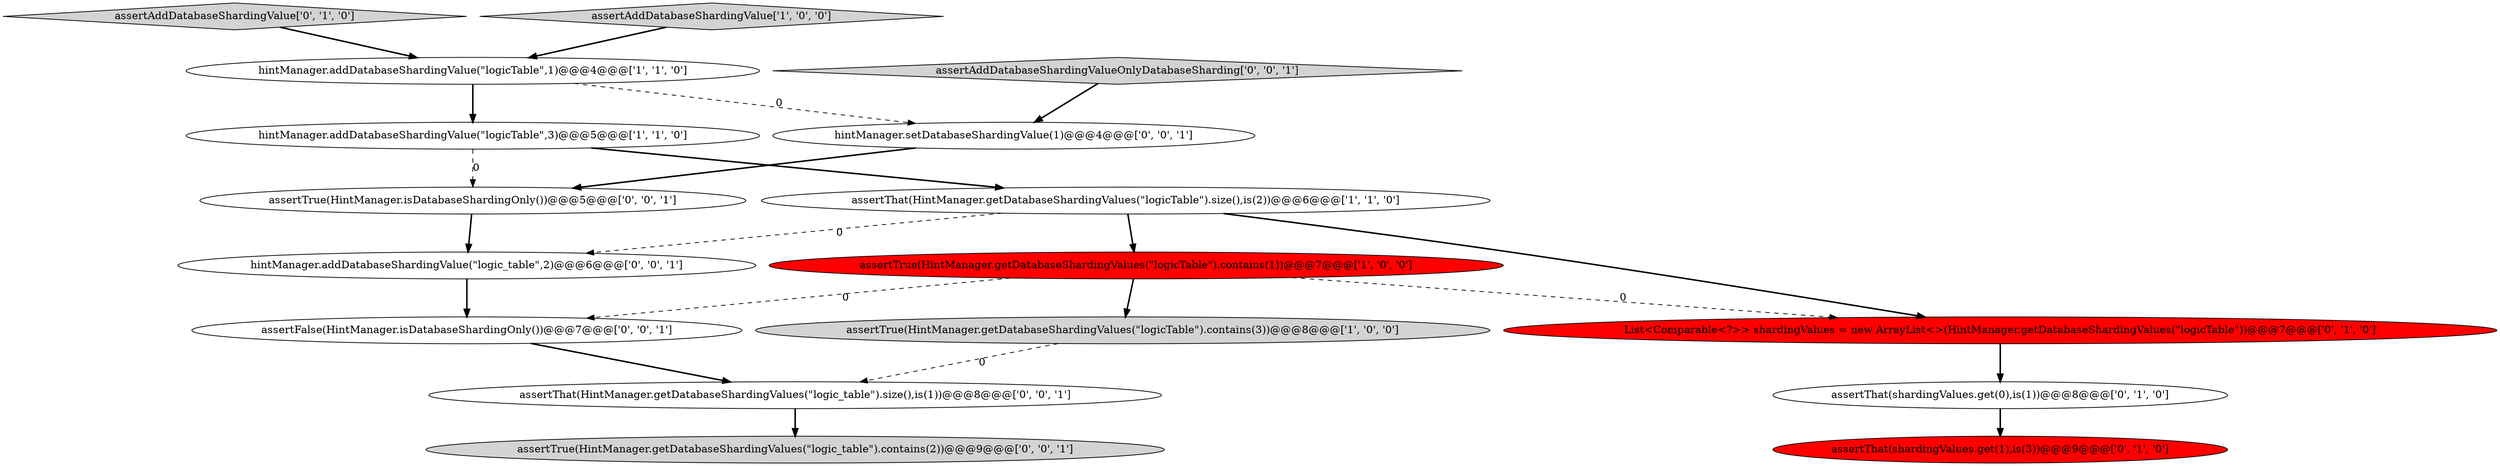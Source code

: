 digraph {
12 [style = filled, label = "hintManager.setDatabaseShardingValue(1)@@@4@@@['0', '0', '1']", fillcolor = white, shape = ellipse image = "AAA0AAABBB3BBB"];
4 [style = filled, label = "assertThat(HintManager.getDatabaseShardingValues(\"logicTable\").size(),is(2))@@@6@@@['1', '1', '0']", fillcolor = white, shape = ellipse image = "AAA0AAABBB1BBB"];
3 [style = filled, label = "assertTrue(HintManager.getDatabaseShardingValues(\"logicTable\").contains(3))@@@8@@@['1', '0', '0']", fillcolor = lightgray, shape = ellipse image = "AAA0AAABBB1BBB"];
5 [style = filled, label = "hintManager.addDatabaseShardingValue(\"logicTable\",3)@@@5@@@['1', '1', '0']", fillcolor = white, shape = ellipse image = "AAA0AAABBB1BBB"];
8 [style = filled, label = "assertAddDatabaseShardingValue['0', '1', '0']", fillcolor = lightgray, shape = diamond image = "AAA0AAABBB2BBB"];
6 [style = filled, label = "List<Comparable<?>> shardingValues = new ArrayList<>(HintManager.getDatabaseShardingValues(\"logicTable\"))@@@7@@@['0', '1', '0']", fillcolor = red, shape = ellipse image = "AAA1AAABBB2BBB"];
15 [style = filled, label = "assertTrue(HintManager.isDatabaseShardingOnly())@@@5@@@['0', '0', '1']", fillcolor = white, shape = ellipse image = "AAA0AAABBB3BBB"];
9 [style = filled, label = "assertThat(shardingValues.get(0),is(1))@@@8@@@['0', '1', '0']", fillcolor = white, shape = ellipse image = "AAA0AAABBB2BBB"];
1 [style = filled, label = "hintManager.addDatabaseShardingValue(\"logicTable\",1)@@@4@@@['1', '1', '0']", fillcolor = white, shape = ellipse image = "AAA0AAABBB1BBB"];
10 [style = filled, label = "assertTrue(HintManager.getDatabaseShardingValues(\"logic_table\").contains(2))@@@9@@@['0', '0', '1']", fillcolor = lightgray, shape = ellipse image = "AAA0AAABBB3BBB"];
13 [style = filled, label = "assertThat(HintManager.getDatabaseShardingValues(\"logic_table\").size(),is(1))@@@8@@@['0', '0', '1']", fillcolor = white, shape = ellipse image = "AAA0AAABBB3BBB"];
14 [style = filled, label = "assertAddDatabaseShardingValueOnlyDatabaseSharding['0', '0', '1']", fillcolor = lightgray, shape = diamond image = "AAA0AAABBB3BBB"];
0 [style = filled, label = "assertTrue(HintManager.getDatabaseShardingValues(\"logicTable\").contains(1))@@@7@@@['1', '0', '0']", fillcolor = red, shape = ellipse image = "AAA1AAABBB1BBB"];
2 [style = filled, label = "assertAddDatabaseShardingValue['1', '0', '0']", fillcolor = lightgray, shape = diamond image = "AAA0AAABBB1BBB"];
16 [style = filled, label = "hintManager.addDatabaseShardingValue(\"logic_table\",2)@@@6@@@['0', '0', '1']", fillcolor = white, shape = ellipse image = "AAA0AAABBB3BBB"];
7 [style = filled, label = "assertThat(shardingValues.get(1),is(3))@@@9@@@['0', '1', '0']", fillcolor = red, shape = ellipse image = "AAA1AAABBB2BBB"];
11 [style = filled, label = "assertFalse(HintManager.isDatabaseShardingOnly())@@@7@@@['0', '0', '1']", fillcolor = white, shape = ellipse image = "AAA0AAABBB3BBB"];
1->5 [style = bold, label=""];
0->3 [style = bold, label=""];
13->10 [style = bold, label=""];
16->11 [style = bold, label=""];
4->16 [style = dashed, label="0"];
4->6 [style = bold, label=""];
2->1 [style = bold, label=""];
0->6 [style = dashed, label="0"];
12->15 [style = bold, label=""];
0->11 [style = dashed, label="0"];
9->7 [style = bold, label=""];
15->16 [style = bold, label=""];
3->13 [style = dashed, label="0"];
4->0 [style = bold, label=""];
8->1 [style = bold, label=""];
1->12 [style = dashed, label="0"];
14->12 [style = bold, label=""];
11->13 [style = bold, label=""];
5->4 [style = bold, label=""];
6->9 [style = bold, label=""];
5->15 [style = dashed, label="0"];
}
